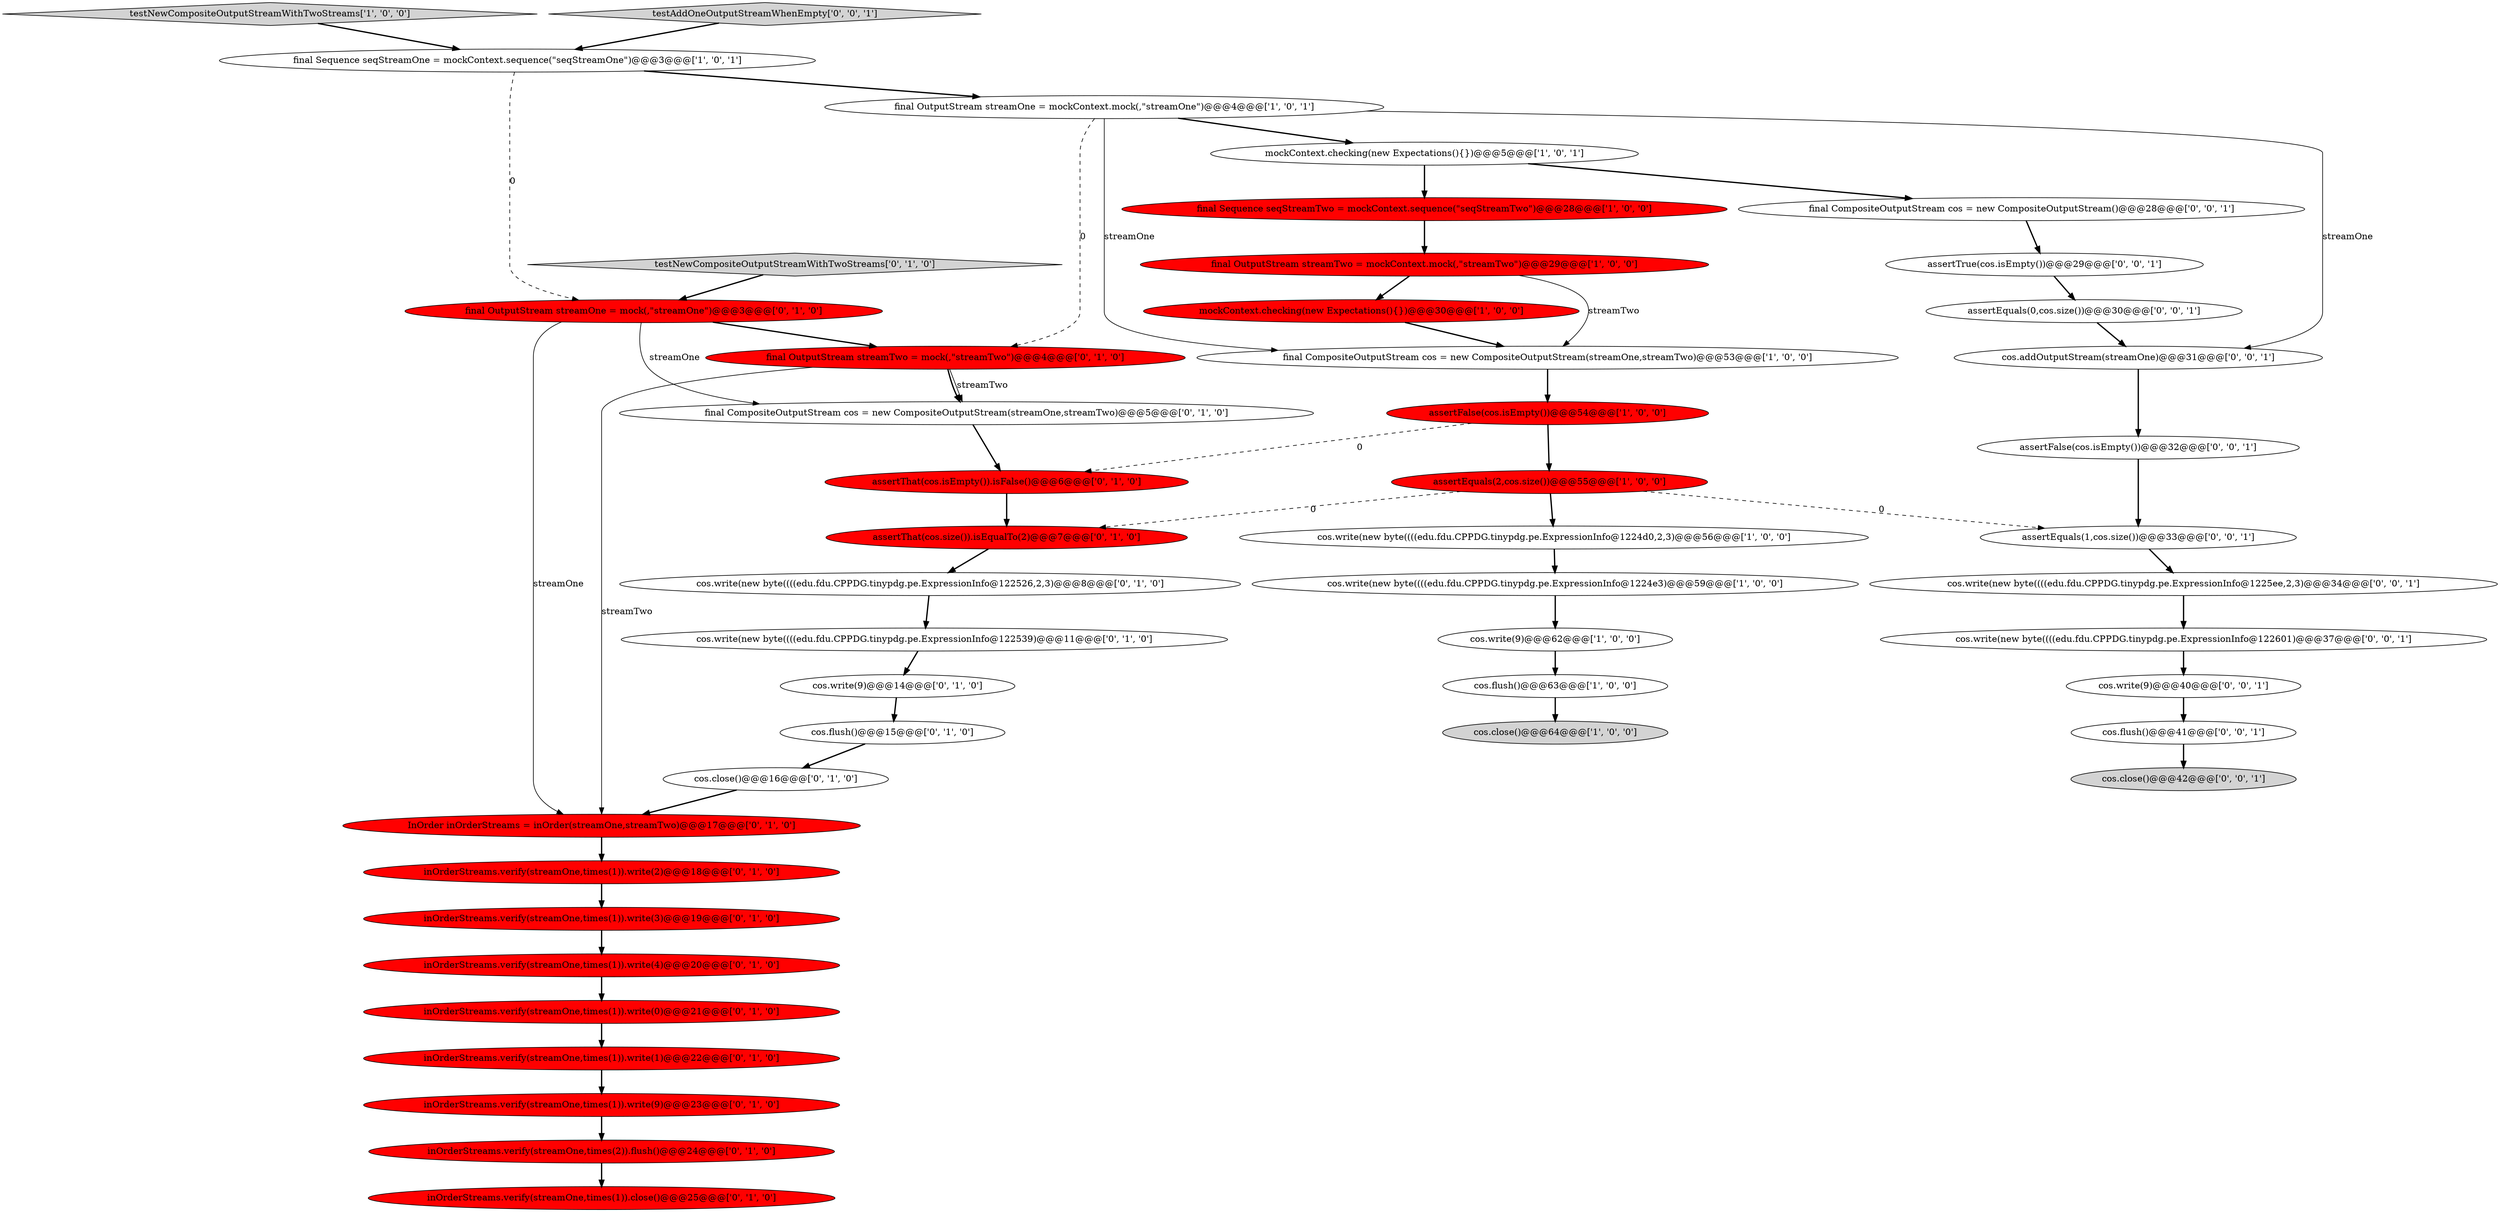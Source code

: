 digraph {
41 [style = filled, label = "assertFalse(cos.isEmpty())@@@32@@@['0', '0', '1']", fillcolor = white, shape = ellipse image = "AAA0AAABBB3BBB"];
1 [style = filled, label = "final CompositeOutputStream cos = new CompositeOutputStream(streamOne,streamTwo)@@@53@@@['1', '0', '0']", fillcolor = white, shape = ellipse image = "AAA0AAABBB1BBB"];
15 [style = filled, label = "inOrderStreams.verify(streamOne,times(1)).write(1)@@@22@@@['0', '1', '0']", fillcolor = red, shape = ellipse image = "AAA1AAABBB2BBB"];
2 [style = filled, label = "final OutputStream streamOne = mockContext.mock(,\"streamOne\")@@@4@@@['1', '0', '1']", fillcolor = white, shape = ellipse image = "AAA0AAABBB1BBB"];
19 [style = filled, label = "cos.write(new byte((((edu.fdu.CPPDG.tinypdg.pe.ExpressionInfo@122539)@@@11@@@['0', '1', '0']", fillcolor = white, shape = ellipse image = "AAA0AAABBB2BBB"];
14 [style = filled, label = "assertEquals(2,cos.size())@@@55@@@['1', '0', '0']", fillcolor = red, shape = ellipse image = "AAA1AAABBB1BBB"];
10 [style = filled, label = "assertFalse(cos.isEmpty())@@@54@@@['1', '0', '0']", fillcolor = red, shape = ellipse image = "AAA1AAABBB1BBB"];
4 [style = filled, label = "mockContext.checking(new Expectations(){})@@@30@@@['1', '0', '0']", fillcolor = red, shape = ellipse image = "AAA1AAABBB1BBB"];
22 [style = filled, label = "inOrderStreams.verify(streamOne,times(2)).flush()@@@24@@@['0', '1', '0']", fillcolor = red, shape = ellipse image = "AAA1AAABBB2BBB"];
29 [style = filled, label = "final OutputStream streamTwo = mock(,\"streamTwo\")@@@4@@@['0', '1', '0']", fillcolor = red, shape = ellipse image = "AAA1AAABBB2BBB"];
26 [style = filled, label = "InOrder inOrderStreams = inOrder(streamOne,streamTwo)@@@17@@@['0', '1', '0']", fillcolor = red, shape = ellipse image = "AAA1AAABBB2BBB"];
12 [style = filled, label = "cos.write(new byte((((edu.fdu.CPPDG.tinypdg.pe.ExpressionInfo@1224d0,2,3)@@@56@@@['1', '0', '0']", fillcolor = white, shape = ellipse image = "AAA0AAABBB1BBB"];
28 [style = filled, label = "inOrderStreams.verify(streamOne,times(1)).write(9)@@@23@@@['0', '1', '0']", fillcolor = red, shape = ellipse image = "AAA1AAABBB2BBB"];
25 [style = filled, label = "cos.write(new byte((((edu.fdu.CPPDG.tinypdg.pe.ExpressionInfo@122526,2,3)@@@8@@@['0', '1', '0']", fillcolor = white, shape = ellipse image = "AAA0AAABBB2BBB"];
37 [style = filled, label = "cos.flush()@@@41@@@['0', '0', '1']", fillcolor = white, shape = ellipse image = "AAA0AAABBB3BBB"];
17 [style = filled, label = "cos.write(9)@@@14@@@['0', '1', '0']", fillcolor = white, shape = ellipse image = "AAA0AAABBB2BBB"];
0 [style = filled, label = "cos.write(new byte((((edu.fdu.CPPDG.tinypdg.pe.ExpressionInfo@1224e3)@@@59@@@['1', '0', '0']", fillcolor = white, shape = ellipse image = "AAA0AAABBB1BBB"];
38 [style = filled, label = "assertEquals(0,cos.size())@@@30@@@['0', '0', '1']", fillcolor = white, shape = ellipse image = "AAA0AAABBB3BBB"];
42 [style = filled, label = "assertTrue(cos.isEmpty())@@@29@@@['0', '0', '1']", fillcolor = white, shape = ellipse image = "AAA0AAABBB3BBB"];
44 [style = filled, label = "assertEquals(1,cos.size())@@@33@@@['0', '0', '1']", fillcolor = white, shape = ellipse image = "AAA0AAABBB3BBB"];
18 [style = filled, label = "cos.close()@@@16@@@['0', '1', '0']", fillcolor = white, shape = ellipse image = "AAA0AAABBB2BBB"];
23 [style = filled, label = "final OutputStream streamOne = mock(,\"streamOne\")@@@3@@@['0', '1', '0']", fillcolor = red, shape = ellipse image = "AAA1AAABBB2BBB"];
34 [style = filled, label = "inOrderStreams.verify(streamOne,times(1)).close()@@@25@@@['0', '1', '0']", fillcolor = red, shape = ellipse image = "AAA1AAABBB2BBB"];
3 [style = filled, label = "mockContext.checking(new Expectations(){})@@@5@@@['1', '0', '1']", fillcolor = white, shape = ellipse image = "AAA0AAABBB1BBB"];
43 [style = filled, label = "cos.addOutputStream(streamOne)@@@31@@@['0', '0', '1']", fillcolor = white, shape = ellipse image = "AAA0AAABBB3BBB"];
35 [style = filled, label = "cos.write(new byte((((edu.fdu.CPPDG.tinypdg.pe.ExpressionInfo@1225ee,2,3)@@@34@@@['0', '0', '1']", fillcolor = white, shape = ellipse image = "AAA0AAABBB3BBB"];
30 [style = filled, label = "assertThat(cos.size()).isEqualTo(2)@@@7@@@['0', '1', '0']", fillcolor = red, shape = ellipse image = "AAA1AAABBB2BBB"];
24 [style = filled, label = "assertThat(cos.isEmpty()).isFalse()@@@6@@@['0', '1', '0']", fillcolor = red, shape = ellipse image = "AAA1AAABBB2BBB"];
5 [style = filled, label = "cos.flush()@@@63@@@['1', '0', '0']", fillcolor = white, shape = ellipse image = "AAA0AAABBB1BBB"];
32 [style = filled, label = "inOrderStreams.verify(streamOne,times(1)).write(0)@@@21@@@['0', '1', '0']", fillcolor = red, shape = ellipse image = "AAA1AAABBB2BBB"];
40 [style = filled, label = "cos.close()@@@42@@@['0', '0', '1']", fillcolor = lightgray, shape = ellipse image = "AAA0AAABBB3BBB"];
13 [style = filled, label = "final Sequence seqStreamTwo = mockContext.sequence(\"seqStreamTwo\")@@@28@@@['1', '0', '0']", fillcolor = red, shape = ellipse image = "AAA1AAABBB1BBB"];
20 [style = filled, label = "cos.flush()@@@15@@@['0', '1', '0']", fillcolor = white, shape = ellipse image = "AAA0AAABBB2BBB"];
7 [style = filled, label = "cos.write(9)@@@62@@@['1', '0', '0']", fillcolor = white, shape = ellipse image = "AAA0AAABBB1BBB"];
33 [style = filled, label = "final CompositeOutputStream cos = new CompositeOutputStream(streamOne,streamTwo)@@@5@@@['0', '1', '0']", fillcolor = white, shape = ellipse image = "AAA0AAABBB2BBB"];
8 [style = filled, label = "testNewCompositeOutputStreamWithTwoStreams['1', '0', '0']", fillcolor = lightgray, shape = diamond image = "AAA0AAABBB1BBB"];
11 [style = filled, label = "cos.close()@@@64@@@['1', '0', '0']", fillcolor = lightgray, shape = ellipse image = "AAA0AAABBB1BBB"];
27 [style = filled, label = "inOrderStreams.verify(streamOne,times(1)).write(3)@@@19@@@['0', '1', '0']", fillcolor = red, shape = ellipse image = "AAA1AAABBB2BBB"];
6 [style = filled, label = "final Sequence seqStreamOne = mockContext.sequence(\"seqStreamOne\")@@@3@@@['1', '0', '1']", fillcolor = white, shape = ellipse image = "AAA0AAABBB1BBB"];
45 [style = filled, label = "cos.write(new byte((((edu.fdu.CPPDG.tinypdg.pe.ExpressionInfo@122601)@@@37@@@['0', '0', '1']", fillcolor = white, shape = ellipse image = "AAA0AAABBB3BBB"];
46 [style = filled, label = "testAddOneOutputStreamWhenEmpty['0', '0', '1']", fillcolor = lightgray, shape = diamond image = "AAA0AAABBB3BBB"];
9 [style = filled, label = "final OutputStream streamTwo = mockContext.mock(,\"streamTwo\")@@@29@@@['1', '0', '0']", fillcolor = red, shape = ellipse image = "AAA1AAABBB1BBB"];
36 [style = filled, label = "cos.write(9)@@@40@@@['0', '0', '1']", fillcolor = white, shape = ellipse image = "AAA0AAABBB3BBB"];
39 [style = filled, label = "final CompositeOutputStream cos = new CompositeOutputStream()@@@28@@@['0', '0', '1']", fillcolor = white, shape = ellipse image = "AAA0AAABBB3BBB"];
16 [style = filled, label = "testNewCompositeOutputStreamWithTwoStreams['0', '1', '0']", fillcolor = lightgray, shape = diamond image = "AAA0AAABBB2BBB"];
21 [style = filled, label = "inOrderStreams.verify(streamOne,times(1)).write(2)@@@18@@@['0', '1', '0']", fillcolor = red, shape = ellipse image = "AAA1AAABBB2BBB"];
31 [style = filled, label = "inOrderStreams.verify(streamOne,times(1)).write(4)@@@20@@@['0', '1', '0']", fillcolor = red, shape = ellipse image = "AAA1AAABBB2BBB"];
23->26 [style = solid, label="streamOne"];
10->14 [style = bold, label=""];
21->27 [style = bold, label=""];
2->1 [style = solid, label="streamOne"];
2->43 [style = solid, label="streamOne"];
29->26 [style = solid, label="streamTwo"];
31->32 [style = bold, label=""];
44->35 [style = bold, label=""];
9->4 [style = bold, label=""];
2->3 [style = bold, label=""];
46->6 [style = bold, label=""];
18->26 [style = bold, label=""];
29->33 [style = solid, label="streamTwo"];
45->36 [style = bold, label=""];
27->31 [style = bold, label=""];
30->25 [style = bold, label=""];
8->6 [style = bold, label=""];
19->17 [style = bold, label=""];
16->23 [style = bold, label=""];
12->0 [style = bold, label=""];
24->30 [style = bold, label=""];
0->7 [style = bold, label=""];
6->2 [style = bold, label=""];
26->21 [style = bold, label=""];
23->29 [style = bold, label=""];
20->18 [style = bold, label=""];
9->1 [style = solid, label="streamTwo"];
7->5 [style = bold, label=""];
29->33 [style = bold, label=""];
37->40 [style = bold, label=""];
15->28 [style = bold, label=""];
33->24 [style = bold, label=""];
2->29 [style = dashed, label="0"];
14->44 [style = dashed, label="0"];
14->12 [style = bold, label=""];
22->34 [style = bold, label=""];
6->23 [style = dashed, label="0"];
14->30 [style = dashed, label="0"];
25->19 [style = bold, label=""];
32->15 [style = bold, label=""];
3->13 [style = bold, label=""];
35->45 [style = bold, label=""];
3->39 [style = bold, label=""];
43->41 [style = bold, label=""];
4->1 [style = bold, label=""];
5->11 [style = bold, label=""];
13->9 [style = bold, label=""];
36->37 [style = bold, label=""];
23->33 [style = solid, label="streamOne"];
1->10 [style = bold, label=""];
39->42 [style = bold, label=""];
41->44 [style = bold, label=""];
10->24 [style = dashed, label="0"];
42->38 [style = bold, label=""];
28->22 [style = bold, label=""];
38->43 [style = bold, label=""];
17->20 [style = bold, label=""];
}
